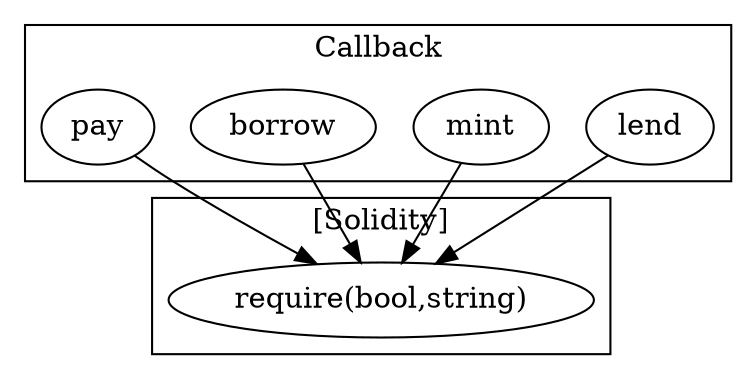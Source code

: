 strict digraph {
subgraph cluster_4377_Callback {
label = "Callback"
"4377_lend" [label="lend"]
"4377_mint" [label="mint"]
"4377_borrow" [label="borrow"]
"4377_pay" [label="pay"]
}subgraph cluster_solidity {
label = "[Solidity]"
"require(bool,string)" 
"4377_mint" -> "require(bool,string)"
"4377_lend" -> "require(bool,string)"
"4377_borrow" -> "require(bool,string)"
"4377_pay" -> "require(bool,string)"
}
}